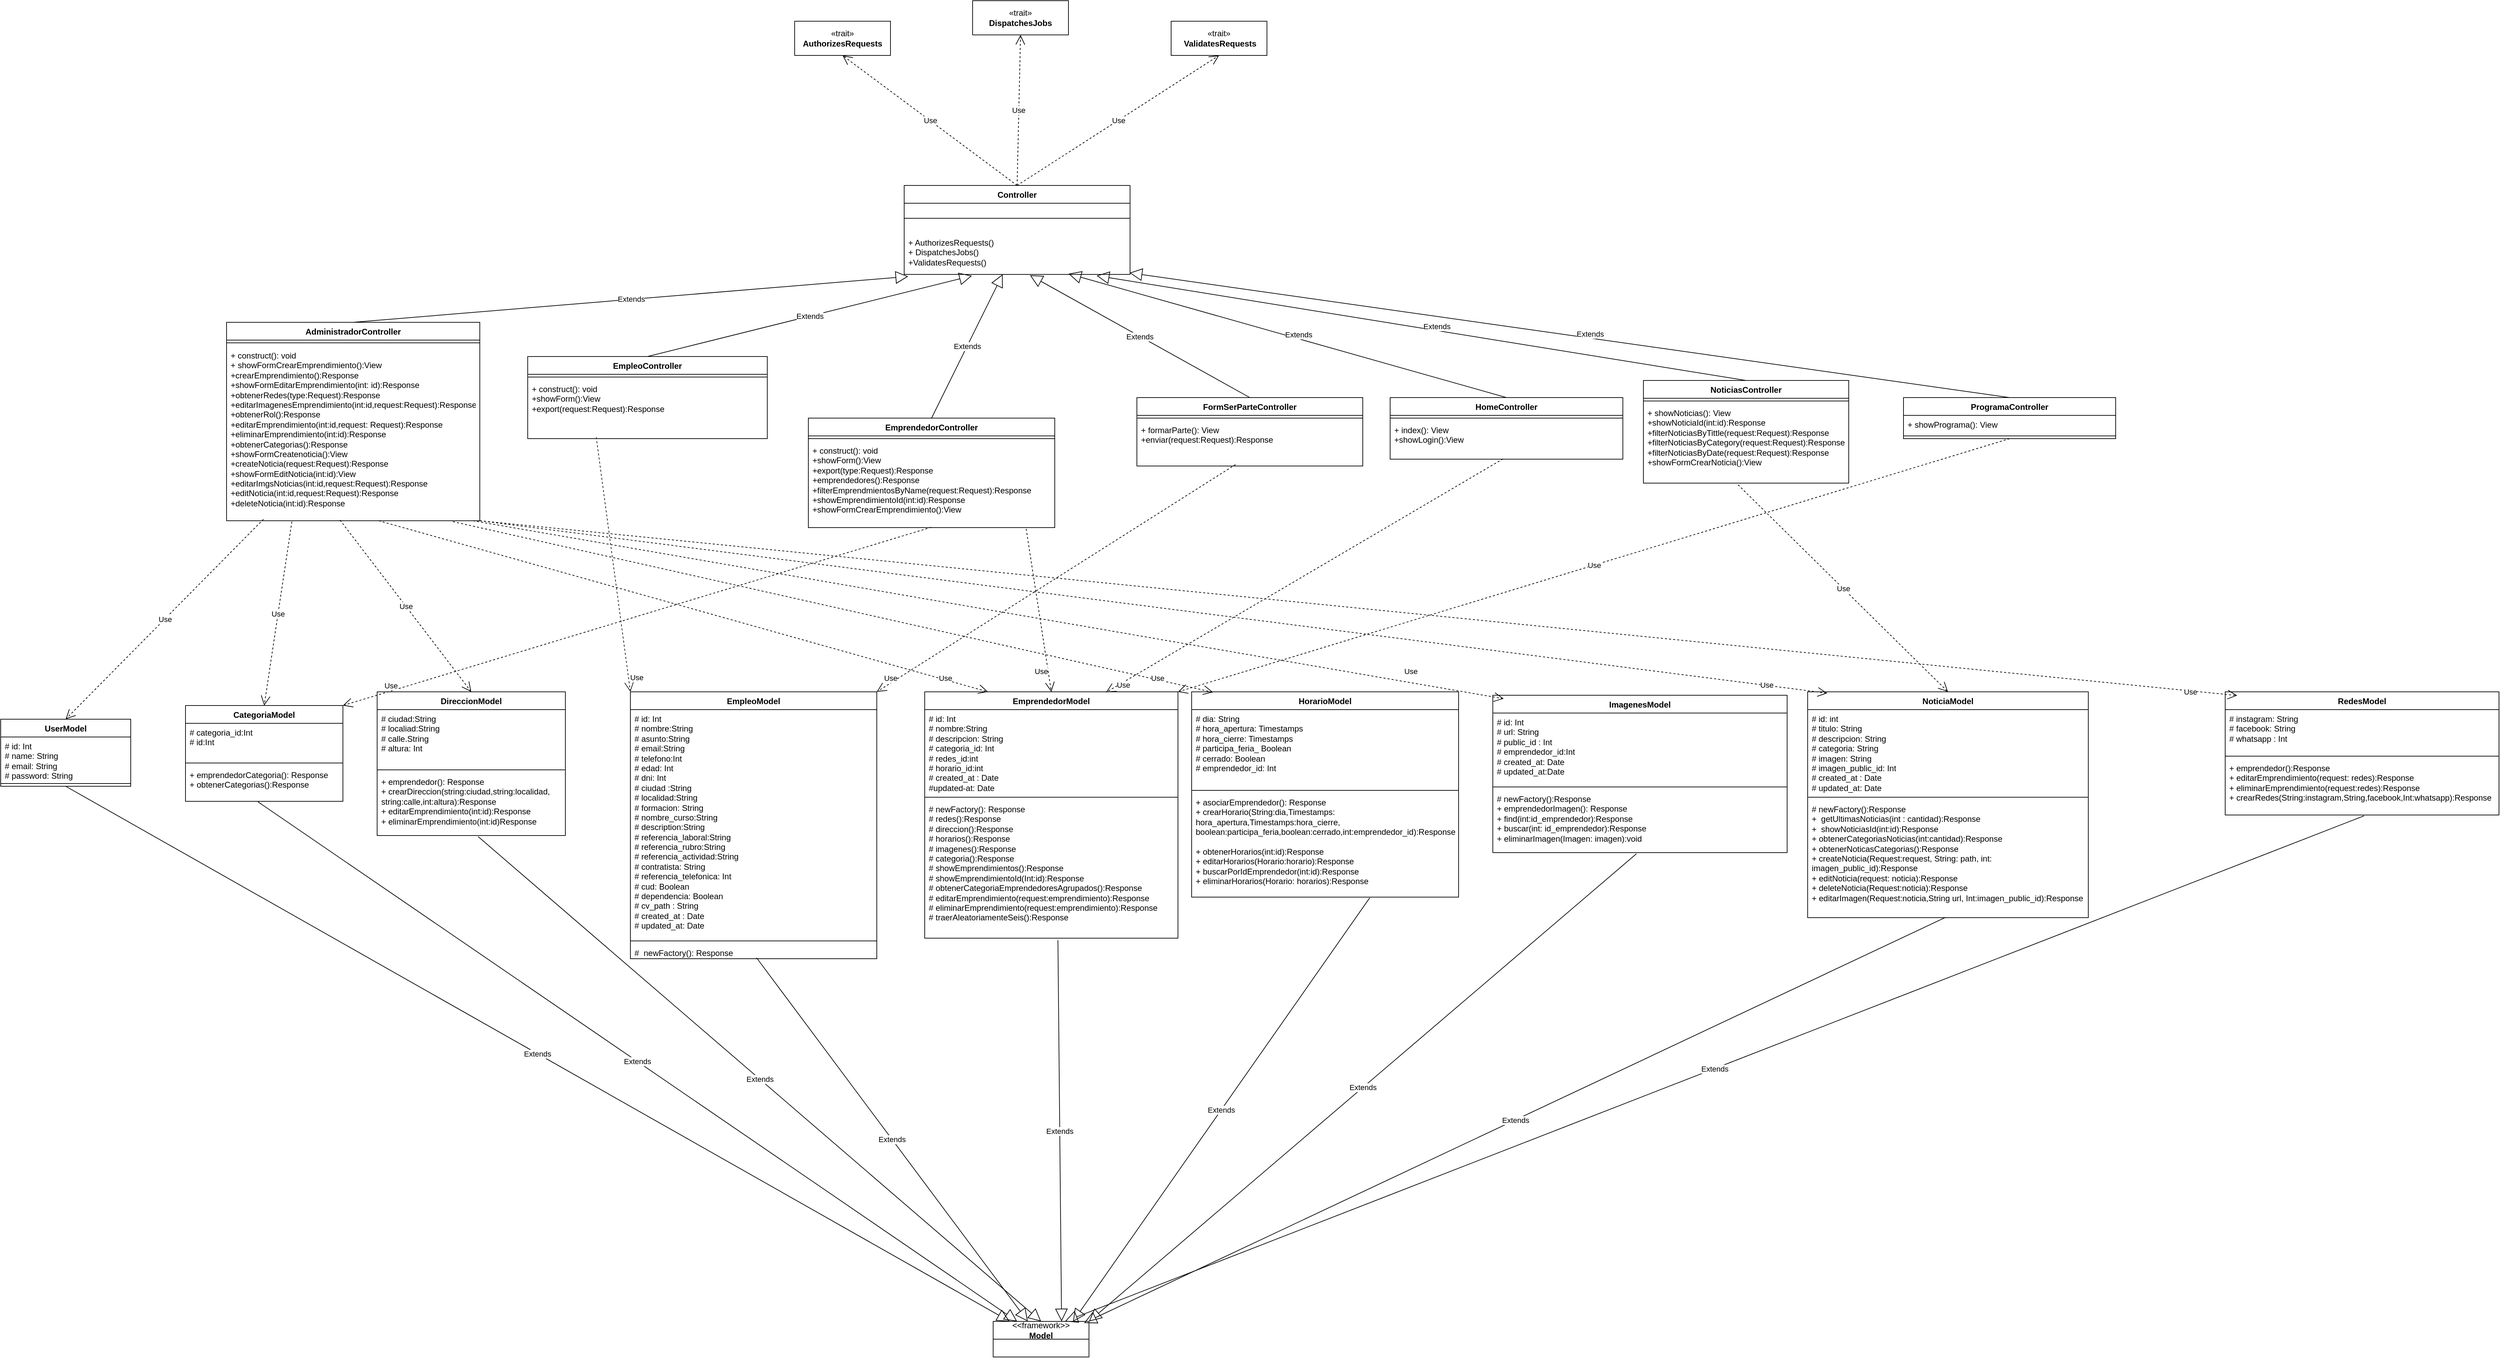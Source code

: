 <mxfile version="28.1.1">
  <diagram name="Página-1" id="qpf2kGCnWXWoLI4CXnXd">
    <mxGraphModel dx="3590" dy="3521" grid="1" gridSize="10" guides="1" tooltips="1" connect="1" arrows="1" fold="1" page="1" pageScale="1" pageWidth="827" pageHeight="1169" math="0" shadow="0">
      <root>
        <mxCell id="0" />
        <mxCell id="1" parent="0" />
        <mxCell id="6ORF71qCtNtpOB846X8h-1" value="Controller" style="swimlane;fontStyle=1;align=center;verticalAlign=top;childLayout=stackLayout;horizontal=1;startSize=26;horizontalStack=0;resizeParent=1;resizeParentMax=0;resizeLast=0;collapsible=1;marginBottom=0;whiteSpace=wrap;html=1;" vertex="1" parent="1">
          <mxGeometry x="650" y="-1110" width="330" height="130" as="geometry" />
        </mxCell>
        <mxCell id="6ORF71qCtNtpOB846X8h-3" value="" style="line;strokeWidth=1;fillColor=none;align=left;verticalAlign=middle;spacingTop=-1;spacingLeft=3;spacingRight=3;rotatable=0;labelPosition=right;points=[];portConstraint=eastwest;strokeColor=inherit;" vertex="1" parent="6ORF71qCtNtpOB846X8h-1">
          <mxGeometry y="26" width="330" height="44" as="geometry" />
        </mxCell>
        <mxCell id="6ORF71qCtNtpOB846X8h-4" value="+ AuthorizesRequests()&lt;div&gt;+ DispatchesJobs()&lt;/div&gt;&lt;div&gt;+ValidatesRequests()&lt;/div&gt;" style="text;strokeColor=none;fillColor=none;align=left;verticalAlign=top;spacingLeft=4;spacingRight=4;overflow=hidden;rotatable=0;points=[[0,0.5],[1,0.5]];portConstraint=eastwest;whiteSpace=wrap;html=1;" vertex="1" parent="6ORF71qCtNtpOB846X8h-1">
          <mxGeometry y="70" width="330" height="60" as="geometry" />
        </mxCell>
        <mxCell id="6ORF71qCtNtpOB846X8h-5" value="«trait»&lt;div&gt;&lt;b&gt;AuthorizesRequests&lt;/b&gt;&lt;/div&gt;" style="html=1;whiteSpace=wrap;" vertex="1" parent="1">
          <mxGeometry x="490" y="-1350" width="140" height="50" as="geometry" />
        </mxCell>
        <mxCell id="6ORF71qCtNtpOB846X8h-6" value="«trait»&lt;br&gt;&lt;b&gt;DispatchesJobs&lt;/b&gt;" style="html=1;whiteSpace=wrap;" vertex="1" parent="1">
          <mxGeometry x="750" y="-1380" width="140" height="50" as="geometry" />
        </mxCell>
        <mxCell id="6ORF71qCtNtpOB846X8h-7" value="«trait»&lt;br&gt;&lt;b&gt;&amp;nbsp;ValidatesRequests&lt;/b&gt;" style="html=1;whiteSpace=wrap;" vertex="1" parent="1">
          <mxGeometry x="1040" y="-1350" width="140" height="50" as="geometry" />
        </mxCell>
        <mxCell id="6ORF71qCtNtpOB846X8h-8" value="Use" style="endArrow=open;endSize=12;dashed=1;html=1;rounded=0;exitX=0.5;exitY=0;exitDx=0;exitDy=0;entryX=0.5;entryY=1;entryDx=0;entryDy=0;" edge="1" parent="1" source="6ORF71qCtNtpOB846X8h-1" target="6ORF71qCtNtpOB846X8h-5">
          <mxGeometry width="160" relative="1" as="geometry">
            <mxPoint x="270" y="-1210" as="sourcePoint" />
            <mxPoint x="430" y="-1210" as="targetPoint" />
          </mxGeometry>
        </mxCell>
        <mxCell id="6ORF71qCtNtpOB846X8h-9" value="Use" style="endArrow=open;endSize=12;dashed=1;html=1;rounded=0;exitX=0.5;exitY=0;exitDx=0;exitDy=0;entryX=0.5;entryY=1;entryDx=0;entryDy=0;" edge="1" parent="1" source="6ORF71qCtNtpOB846X8h-1" target="6ORF71qCtNtpOB846X8h-6">
          <mxGeometry width="160" relative="1" as="geometry">
            <mxPoint x="590" y="-1150" as="sourcePoint" />
            <mxPoint x="425" y="-1280" as="targetPoint" />
          </mxGeometry>
        </mxCell>
        <mxCell id="6ORF71qCtNtpOB846X8h-10" value="Use" style="endArrow=open;endSize=12;dashed=1;html=1;rounded=0;exitX=0.5;exitY=0;exitDx=0;exitDy=0;entryX=0.5;entryY=1;entryDx=0;entryDy=0;" edge="1" parent="1" source="6ORF71qCtNtpOB846X8h-1" target="6ORF71qCtNtpOB846X8h-7">
          <mxGeometry width="160" relative="1" as="geometry">
            <mxPoint x="775" y="-1090" as="sourcePoint" />
            <mxPoint x="610" y="-1220" as="targetPoint" />
          </mxGeometry>
        </mxCell>
        <mxCell id="6ORF71qCtNtpOB846X8h-11" value="AdministradorController" style="swimlane;fontStyle=1;align=center;verticalAlign=top;childLayout=stackLayout;horizontal=1;startSize=26;horizontalStack=0;resizeParent=1;resizeParentMax=0;resizeLast=0;collapsible=1;marginBottom=0;whiteSpace=wrap;html=1;" vertex="1" parent="1">
          <mxGeometry x="-340" y="-910" width="370" height="290" as="geometry" />
        </mxCell>
        <mxCell id="6ORF71qCtNtpOB846X8h-13" value="" style="line;strokeWidth=1;fillColor=none;align=left;verticalAlign=middle;spacingTop=-1;spacingLeft=3;spacingRight=3;rotatable=0;labelPosition=right;points=[];portConstraint=eastwest;strokeColor=inherit;" vertex="1" parent="6ORF71qCtNtpOB846X8h-11">
          <mxGeometry y="26" width="370" height="8" as="geometry" />
        </mxCell>
        <mxCell id="6ORF71qCtNtpOB846X8h-14" value="&lt;div style=&quot;text-align: justify;&quot;&gt;&lt;span style=&quot;background-color: transparent; color: light-dark(rgb(0, 0, 0), rgb(255, 255, 255));&quot;&gt;+ construct(): void&lt;/span&gt;&lt;/div&gt;&lt;div style=&quot;text-align: justify;&quot;&gt;+ showFormCrearEmprendimiento():View&lt;/div&gt;&lt;div style=&quot;text-align: justify;&quot;&gt;+crearEmprendimiento():Response&lt;/div&gt;&lt;div style=&quot;text-align: justify;&quot;&gt;+showFormEditarEmprendimiento(int: id):Response&lt;/div&gt;&lt;div style=&quot;text-align: justify;&quot;&gt;+obtenerRedes(type:Request):Response&lt;/div&gt;&lt;div style=&quot;text-align: justify;&quot;&gt;+editarImagenesEmprendimiento(int:id,request:Request):Response&lt;/div&gt;&lt;div style=&quot;text-align: justify;&quot;&gt;+obtenerRol():Response&lt;/div&gt;&lt;div style=&quot;text-align: justify;&quot;&gt;+editarEmprendimiento(int:id,request: Request):Response&lt;/div&gt;&lt;div style=&quot;text-align: justify;&quot;&gt;+eliminarEmprendimiento(int:id):Response&lt;/div&gt;&lt;div style=&quot;text-align: justify;&quot;&gt;+obtenerCategorias():Response&lt;/div&gt;&lt;div style=&quot;text-align: justify;&quot;&gt;+showFormCreatenoticia():View&lt;/div&gt;&lt;div style=&quot;text-align: justify;&quot;&gt;+createNoticia(request:Request):Response&lt;/div&gt;&lt;div style=&quot;text-align: justify;&quot;&gt;+showFormEditNoticia(int:id):View&lt;/div&gt;&lt;div style=&quot;text-align: justify;&quot;&gt;+editarImgsNoticias(int:id,request:Request):Response&lt;/div&gt;&lt;div style=&quot;text-align: justify;&quot;&gt;+editNoticia(int:id,request:Request):Response&lt;/div&gt;&lt;div style=&quot;text-align: justify;&quot;&gt;+deleteNoticia(int:id):Response&lt;/div&gt;&lt;div style=&quot;text-align: justify;&quot;&gt;&lt;br&gt;&lt;/div&gt;&lt;div style=&quot;text-align: justify;&quot;&gt;&lt;br&gt;&lt;/div&gt;" style="text;strokeColor=none;fillColor=none;align=center;verticalAlign=top;spacingLeft=4;spacingRight=4;overflow=hidden;rotatable=0;points=[[0,0.5],[1,0.5]];portConstraint=eastwest;whiteSpace=wrap;html=1;spacing=3;" vertex="1" parent="6ORF71qCtNtpOB846X8h-11">
          <mxGeometry y="34" width="370" height="256" as="geometry" />
        </mxCell>
        <mxCell id="6ORF71qCtNtpOB846X8h-15" value="EmpleoController" style="swimlane;fontStyle=1;align=center;verticalAlign=top;childLayout=stackLayout;horizontal=1;startSize=26;horizontalStack=0;resizeParent=1;resizeParentMax=0;resizeLast=0;collapsible=1;marginBottom=0;whiteSpace=wrap;html=1;" vertex="1" parent="1">
          <mxGeometry x="100" y="-860" width="350" height="120" as="geometry" />
        </mxCell>
        <mxCell id="6ORF71qCtNtpOB846X8h-17" value="" style="line;strokeWidth=1;fillColor=none;align=left;verticalAlign=middle;spacingTop=-1;spacingLeft=3;spacingRight=3;rotatable=0;labelPosition=right;points=[];portConstraint=eastwest;strokeColor=inherit;" vertex="1" parent="6ORF71qCtNtpOB846X8h-15">
          <mxGeometry y="26" width="350" height="8" as="geometry" />
        </mxCell>
        <mxCell id="6ORF71qCtNtpOB846X8h-18" value="+ construct(): void&lt;div&gt;+showForm():View&lt;/div&gt;&lt;div&gt;+export(request:Request):Response&lt;/div&gt;&lt;div&gt;&lt;br&gt;&lt;/div&gt;" style="text;strokeColor=none;fillColor=none;align=left;verticalAlign=top;spacingLeft=4;spacingRight=4;overflow=hidden;rotatable=0;points=[[0,0.5],[1,0.5]];portConstraint=eastwest;whiteSpace=wrap;html=1;" vertex="1" parent="6ORF71qCtNtpOB846X8h-15">
          <mxGeometry y="34" width="350" height="86" as="geometry" />
        </mxCell>
        <mxCell id="6ORF71qCtNtpOB846X8h-19" value="EmprendedorController" style="swimlane;fontStyle=1;align=center;verticalAlign=top;childLayout=stackLayout;horizontal=1;startSize=26;horizontalStack=0;resizeParent=1;resizeParentMax=0;resizeLast=0;collapsible=1;marginBottom=0;whiteSpace=wrap;html=1;" vertex="1" parent="1">
          <mxGeometry x="510" y="-770" width="360" height="160" as="geometry" />
        </mxCell>
        <mxCell id="6ORF71qCtNtpOB846X8h-21" value="" style="line;strokeWidth=1;fillColor=none;align=left;verticalAlign=middle;spacingTop=-1;spacingLeft=3;spacingRight=3;rotatable=0;labelPosition=right;points=[];portConstraint=eastwest;strokeColor=inherit;" vertex="1" parent="6ORF71qCtNtpOB846X8h-19">
          <mxGeometry y="26" width="360" height="8" as="geometry" />
        </mxCell>
        <mxCell id="6ORF71qCtNtpOB846X8h-22" value="+ construct(): void&lt;div&gt;+showForm():View&lt;/div&gt;&lt;div&gt;+export(type:Request):Response&lt;/div&gt;&lt;div&gt;+emprendedores():Response&lt;/div&gt;&lt;div&gt;+filterEmprendmientosByName(request:Request):Response&lt;/div&gt;&lt;div&gt;+showEmprendimientoId(int:id):Response&lt;/div&gt;&lt;div&gt;+showFormCrearEmprendimiento():View&lt;/div&gt;&lt;div&gt;&lt;br&gt;&lt;/div&gt;" style="text;strokeColor=none;fillColor=none;align=left;verticalAlign=top;spacingLeft=4;spacingRight=4;overflow=hidden;rotatable=0;points=[[0,0.5],[1,0.5]];portConstraint=eastwest;whiteSpace=wrap;html=1;" vertex="1" parent="6ORF71qCtNtpOB846X8h-19">
          <mxGeometry y="34" width="360" height="126" as="geometry" />
        </mxCell>
        <mxCell id="6ORF71qCtNtpOB846X8h-23" value="FormSerParteController" style="swimlane;fontStyle=1;align=center;verticalAlign=top;childLayout=stackLayout;horizontal=1;startSize=26;horizontalStack=0;resizeParent=1;resizeParentMax=0;resizeLast=0;collapsible=1;marginBottom=0;whiteSpace=wrap;html=1;" vertex="1" parent="1">
          <mxGeometry x="990" y="-800" width="330" height="100" as="geometry" />
        </mxCell>
        <mxCell id="6ORF71qCtNtpOB846X8h-25" value="" style="line;strokeWidth=1;fillColor=none;align=left;verticalAlign=middle;spacingTop=-1;spacingLeft=3;spacingRight=3;rotatable=0;labelPosition=right;points=[];portConstraint=eastwest;strokeColor=inherit;" vertex="1" parent="6ORF71qCtNtpOB846X8h-23">
          <mxGeometry y="26" width="330" height="8" as="geometry" />
        </mxCell>
        <mxCell id="6ORF71qCtNtpOB846X8h-26" value="+ formarParte(): View&lt;div&gt;+enviar(request:Request):Response&lt;/div&gt;&lt;div&gt;&lt;br&gt;&lt;/div&gt;" style="text;strokeColor=none;fillColor=none;align=left;verticalAlign=top;spacingLeft=4;spacingRight=4;overflow=hidden;rotatable=0;points=[[0,0.5],[1,0.5]];portConstraint=eastwest;whiteSpace=wrap;html=1;" vertex="1" parent="6ORF71qCtNtpOB846X8h-23">
          <mxGeometry y="34" width="330" height="66" as="geometry" />
        </mxCell>
        <mxCell id="6ORF71qCtNtpOB846X8h-27" value="HomeController" style="swimlane;fontStyle=1;align=center;verticalAlign=top;childLayout=stackLayout;horizontal=1;startSize=26;horizontalStack=0;resizeParent=1;resizeParentMax=0;resizeLast=0;collapsible=1;marginBottom=0;whiteSpace=wrap;html=1;" vertex="1" parent="1">
          <mxGeometry x="1360" y="-800" width="340" height="90" as="geometry" />
        </mxCell>
        <mxCell id="6ORF71qCtNtpOB846X8h-29" value="" style="line;strokeWidth=1;fillColor=none;align=left;verticalAlign=middle;spacingTop=-1;spacingLeft=3;spacingRight=3;rotatable=0;labelPosition=right;points=[];portConstraint=eastwest;strokeColor=inherit;" vertex="1" parent="6ORF71qCtNtpOB846X8h-27">
          <mxGeometry y="26" width="340" height="8" as="geometry" />
        </mxCell>
        <mxCell id="6ORF71qCtNtpOB846X8h-30" value="+ index(): View&lt;div&gt;+showLogin():View&lt;/div&gt;" style="text;strokeColor=none;fillColor=none;align=left;verticalAlign=top;spacingLeft=4;spacingRight=4;overflow=hidden;rotatable=0;points=[[0,0.5],[1,0.5]];portConstraint=eastwest;whiteSpace=wrap;html=1;" vertex="1" parent="6ORF71qCtNtpOB846X8h-27">
          <mxGeometry y="34" width="340" height="56" as="geometry" />
        </mxCell>
        <mxCell id="6ORF71qCtNtpOB846X8h-31" value="NoticiasController" style="swimlane;fontStyle=1;align=center;verticalAlign=top;childLayout=stackLayout;horizontal=1;startSize=26;horizontalStack=0;resizeParent=1;resizeParentMax=0;resizeLast=0;collapsible=1;marginBottom=0;whiteSpace=wrap;html=1;" vertex="1" parent="1">
          <mxGeometry x="1730" y="-825" width="300" height="150" as="geometry" />
        </mxCell>
        <mxCell id="6ORF71qCtNtpOB846X8h-33" value="" style="line;strokeWidth=1;fillColor=none;align=left;verticalAlign=middle;spacingTop=-1;spacingLeft=3;spacingRight=3;rotatable=0;labelPosition=right;points=[];portConstraint=eastwest;strokeColor=inherit;" vertex="1" parent="6ORF71qCtNtpOB846X8h-31">
          <mxGeometry y="26" width="300" height="8" as="geometry" />
        </mxCell>
        <mxCell id="6ORF71qCtNtpOB846X8h-34" value="+ showNoticias(): View&lt;div&gt;+showNoticiaId(int:id):Response&lt;/div&gt;&lt;div&gt;+filterNoticiasByTittle(request:Request):Response&lt;/div&gt;&lt;div&gt;+filterNoticiasByCategory(request:Request):Response&lt;/div&gt;&lt;div&gt;+filterNoticiasByDate(request:Request):Response&lt;/div&gt;&lt;div&gt;+showFormCrearNoticia():View&lt;br&gt;&lt;div&gt;&lt;br&gt;&lt;/div&gt;&lt;/div&gt;" style="text;strokeColor=none;fillColor=none;align=left;verticalAlign=top;spacingLeft=4;spacingRight=4;overflow=hidden;rotatable=0;points=[[0,0.5],[1,0.5]];portConstraint=eastwest;whiteSpace=wrap;html=1;" vertex="1" parent="6ORF71qCtNtpOB846X8h-31">
          <mxGeometry y="34" width="300" height="116" as="geometry" />
        </mxCell>
        <mxCell id="6ORF71qCtNtpOB846X8h-35" value="ProgramaController" style="swimlane;fontStyle=1;align=center;verticalAlign=top;childLayout=stackLayout;horizontal=1;startSize=26;horizontalStack=0;resizeParent=1;resizeParentMax=0;resizeLast=0;collapsible=1;marginBottom=0;whiteSpace=wrap;html=1;" vertex="1" parent="1">
          <mxGeometry x="2110" y="-800" width="310" height="60" as="geometry" />
        </mxCell>
        <mxCell id="6ORF71qCtNtpOB846X8h-38" value="+ showPrograma(): View" style="text;strokeColor=none;fillColor=none;align=left;verticalAlign=top;spacingLeft=4;spacingRight=4;overflow=hidden;rotatable=0;points=[[0,0.5],[1,0.5]];portConstraint=eastwest;whiteSpace=wrap;html=1;" vertex="1" parent="6ORF71qCtNtpOB846X8h-35">
          <mxGeometry y="26" width="310" height="26" as="geometry" />
        </mxCell>
        <mxCell id="6ORF71qCtNtpOB846X8h-37" value="" style="line;strokeWidth=1;fillColor=none;align=left;verticalAlign=middle;spacingTop=-1;spacingLeft=3;spacingRight=3;rotatable=0;labelPosition=right;points=[];portConstraint=eastwest;strokeColor=inherit;" vertex="1" parent="6ORF71qCtNtpOB846X8h-35">
          <mxGeometry y="52" width="310" height="8" as="geometry" />
        </mxCell>
        <mxCell id="6ORF71qCtNtpOB846X8h-39" value="Extends" style="endArrow=block;endSize=16;endFill=0;html=1;rounded=0;exitX=0.5;exitY=0;exitDx=0;exitDy=0;entryX=0.018;entryY=1.05;entryDx=0;entryDy=0;entryPerimeter=0;" edge="1" parent="1" source="6ORF71qCtNtpOB846X8h-11" target="6ORF71qCtNtpOB846X8h-4">
          <mxGeometry width="160" relative="1" as="geometry">
            <mxPoint x="210" y="-1030" as="sourcePoint" />
            <mxPoint x="370" y="-1030" as="targetPoint" />
          </mxGeometry>
        </mxCell>
        <mxCell id="6ORF71qCtNtpOB846X8h-41" value="Extends" style="endArrow=block;endSize=16;endFill=0;html=1;rounded=0;exitX=0.5;exitY=0;exitDx=0;exitDy=0;entryX=0.3;entryY=1.033;entryDx=0;entryDy=0;entryPerimeter=0;" edge="1" parent="1" source="6ORF71qCtNtpOB846X8h-15" target="6ORF71qCtNtpOB846X8h-4">
          <mxGeometry width="160" relative="1" as="geometry">
            <mxPoint x="80" y="-843" as="sourcePoint" />
            <mxPoint x="711" y="-1040" as="targetPoint" />
          </mxGeometry>
        </mxCell>
        <mxCell id="6ORF71qCtNtpOB846X8h-42" value="Extends" style="endArrow=block;endSize=16;endFill=0;html=1;rounded=0;exitX=0.5;exitY=0;exitDx=0;exitDy=0;entryX=0.436;entryY=0.997;entryDx=0;entryDy=0;entryPerimeter=0;" edge="1" parent="1" source="6ORF71qCtNtpOB846X8h-19" target="6ORF71qCtNtpOB846X8h-4">
          <mxGeometry width="160" relative="1" as="geometry">
            <mxPoint x="490" y="-852" as="sourcePoint" />
            <mxPoint x="814" y="-1050" as="targetPoint" />
          </mxGeometry>
        </mxCell>
        <mxCell id="6ORF71qCtNtpOB846X8h-43" value="Extends" style="endArrow=block;endSize=16;endFill=0;html=1;rounded=0;exitX=0.5;exitY=0;exitDx=0;exitDy=0;entryX=0.557;entryY=1.02;entryDx=0;entryDy=0;entryPerimeter=0;" edge="1" parent="1" source="6ORF71qCtNtpOB846X8h-23" target="6ORF71qCtNtpOB846X8h-4">
          <mxGeometry width="160" relative="1" as="geometry">
            <mxPoint x="746" y="-840" as="sourcePoint" />
            <mxPoint x="740" y="-1040" as="targetPoint" />
            <Array as="points" />
          </mxGeometry>
        </mxCell>
        <mxCell id="6ORF71qCtNtpOB846X8h-44" value="Extends" style="endArrow=block;endSize=16;endFill=0;html=1;rounded=0;exitX=0.5;exitY=0;exitDx=0;exitDy=0;entryX=0.728;entryY=0.985;entryDx=0;entryDy=0;entryPerimeter=0;" edge="1" parent="1" source="6ORF71qCtNtpOB846X8h-27" target="6ORF71qCtNtpOB846X8h-4">
          <mxGeometry x="-0.045" y="-6" width="160" relative="1" as="geometry">
            <mxPoint x="1071" y="-831" as="sourcePoint" />
            <mxPoint x="740" y="-1030" as="targetPoint" />
            <mxPoint as="offset" />
          </mxGeometry>
        </mxCell>
        <mxCell id="6ORF71qCtNtpOB846X8h-45" value="Extends" style="endArrow=block;endSize=16;endFill=0;html=1;rounded=0;exitX=0.5;exitY=0;exitDx=0;exitDy=0;entryX=0.852;entryY=1.031;entryDx=0;entryDy=0;entryPerimeter=0;" edge="1" parent="1" source="6ORF71qCtNtpOB846X8h-31" target="6ORF71qCtNtpOB846X8h-4">
          <mxGeometry x="-0.045" y="-6" width="160" relative="1" as="geometry">
            <mxPoint x="1380" y="-819" as="sourcePoint" />
            <mxPoint x="610" y="-1010" as="targetPoint" />
            <mxPoint as="offset" />
          </mxGeometry>
        </mxCell>
        <mxCell id="6ORF71qCtNtpOB846X8h-46" value="Extends" style="endArrow=block;endSize=16;endFill=0;html=1;rounded=0;entryX=0.998;entryY=0.962;entryDx=0;entryDy=0;entryPerimeter=0;exitX=0.5;exitY=0;exitDx=0;exitDy=0;" edge="1" parent="1" source="6ORF71qCtNtpOB846X8h-35" target="6ORF71qCtNtpOB846X8h-4">
          <mxGeometry x="-0.045" y="-6" width="160" relative="1" as="geometry">
            <mxPoint x="1753.793" y="-860" as="sourcePoint" />
            <mxPoint x="622" y="-1000" as="targetPoint" />
            <mxPoint as="offset" />
          </mxGeometry>
        </mxCell>
        <mxCell id="6ORF71qCtNtpOB846X8h-84" value="&lt;div&gt;&amp;lt;&amp;lt;framework&amp;gt;&amp;gt;&lt;/div&gt;&lt;b&gt;Model&lt;/b&gt;" style="swimlane;fontStyle=0;childLayout=stackLayout;horizontal=1;startSize=26;fillColor=none;horizontalStack=0;resizeParent=1;resizeParentMax=0;resizeLast=0;collapsible=1;marginBottom=0;whiteSpace=wrap;html=1;" vertex="1" parent="1">
          <mxGeometry x="780" y="550" width="140" height="52" as="geometry" />
        </mxCell>
        <mxCell id="6ORF71qCtNtpOB846X8h-88" value="Extends" style="endArrow=block;endSize=16;endFill=0;html=1;rounded=0;entryX=0.25;entryY=0;entryDx=0;entryDy=0;exitX=0.46;exitY=1.013;exitDx=0;exitDy=0;exitPerimeter=0;" edge="1" parent="1" source="6ORF71qCtNtpOB846X8h-92" target="6ORF71qCtNtpOB846X8h-84">
          <mxGeometry width="160" relative="1" as="geometry">
            <mxPoint x="-172.1" y="-274.492" as="sourcePoint" />
            <mxPoint x="-40" y="-180" as="targetPoint" />
          </mxGeometry>
        </mxCell>
        <mxCell id="6ORF71qCtNtpOB846X8h-89" value="CategoriaModel" style="swimlane;fontStyle=1;align=center;verticalAlign=top;childLayout=stackLayout;horizontal=1;startSize=26;horizontalStack=0;resizeParent=1;resizeParentMax=0;resizeLast=0;collapsible=1;marginBottom=0;whiteSpace=wrap;html=1;" vertex="1" parent="1">
          <mxGeometry x="-400" y="-350" width="230" height="140" as="geometry" />
        </mxCell>
        <mxCell id="6ORF71qCtNtpOB846X8h-90" value="&lt;div&gt;# categoria_id:Int&lt;/div&gt;&lt;div&gt;&lt;span style=&quot;background-color: transparent; color: light-dark(rgb(0, 0, 0), rgb(255, 255, 255));&quot;&gt;# id:Int&lt;/span&gt;&lt;/div&gt;" style="text;strokeColor=none;fillColor=none;align=left;verticalAlign=top;spacingLeft=4;spacingRight=4;overflow=hidden;rotatable=0;points=[[0,0.5],[1,0.5]];portConstraint=eastwest;whiteSpace=wrap;html=1;" vertex="1" parent="6ORF71qCtNtpOB846X8h-89">
          <mxGeometry y="26" width="230" height="54" as="geometry" />
        </mxCell>
        <mxCell id="6ORF71qCtNtpOB846X8h-91" value="" style="line;strokeWidth=1;fillColor=none;align=left;verticalAlign=middle;spacingTop=-1;spacingLeft=3;spacingRight=3;rotatable=0;labelPosition=right;points=[];portConstraint=eastwest;strokeColor=inherit;" vertex="1" parent="6ORF71qCtNtpOB846X8h-89">
          <mxGeometry y="80" width="230" height="8" as="geometry" />
        </mxCell>
        <mxCell id="6ORF71qCtNtpOB846X8h-92" value="+ emprendedorCategoria(): Response&lt;div&gt;+ obtenerCategorias():Response&lt;/div&gt;" style="text;strokeColor=none;fillColor=none;align=left;verticalAlign=top;spacingLeft=4;spacingRight=4;overflow=hidden;rotatable=0;points=[[0,0.5],[1,0.5]];portConstraint=eastwest;whiteSpace=wrap;html=1;" vertex="1" parent="6ORF71qCtNtpOB846X8h-89">
          <mxGeometry y="88" width="230" height="52" as="geometry" />
        </mxCell>
        <mxCell id="6ORF71qCtNtpOB846X8h-93" value="DireccionModel" style="swimlane;fontStyle=1;align=center;verticalAlign=top;childLayout=stackLayout;horizontal=1;startSize=26;horizontalStack=0;resizeParent=1;resizeParentMax=0;resizeLast=0;collapsible=1;marginBottom=0;whiteSpace=wrap;html=1;" vertex="1" parent="1">
          <mxGeometry x="-120" y="-370" width="275" height="210" as="geometry" />
        </mxCell>
        <mxCell id="6ORF71qCtNtpOB846X8h-94" value="&lt;div&gt;# ciudad:String&lt;/div&gt;&lt;div&gt;# localiad:String&lt;/div&gt;&lt;div&gt;# calle.String&lt;/div&gt;&lt;div&gt;# altura: Int&lt;/div&gt;" style="text;strokeColor=none;fillColor=none;align=left;verticalAlign=top;spacingLeft=4;spacingRight=4;overflow=hidden;rotatable=0;points=[[0,0.5],[1,0.5]];portConstraint=eastwest;whiteSpace=wrap;html=1;" vertex="1" parent="6ORF71qCtNtpOB846X8h-93">
          <mxGeometry y="26" width="275" height="84" as="geometry" />
        </mxCell>
        <mxCell id="6ORF71qCtNtpOB846X8h-95" value="" style="line;strokeWidth=1;fillColor=none;align=left;verticalAlign=middle;spacingTop=-1;spacingLeft=3;spacingRight=3;rotatable=0;labelPosition=right;points=[];portConstraint=eastwest;strokeColor=inherit;" vertex="1" parent="6ORF71qCtNtpOB846X8h-93">
          <mxGeometry y="110" width="275" height="8" as="geometry" />
        </mxCell>
        <mxCell id="6ORF71qCtNtpOB846X8h-96" value="+ emprendedor(): Response&lt;div&gt;+ crearDireccion(string:ciudad,string:localidad,&lt;/div&gt;&lt;div&gt;string:calle,int:altura):Response&lt;/div&gt;&lt;div&gt;+ editarEmprendimiento(int:id):Response&lt;/div&gt;&lt;div&gt;+ eliminarEmprendimiento(int:id)Response&lt;/div&gt;" style="text;strokeColor=none;fillColor=none;align=left;verticalAlign=top;spacingLeft=4;spacingRight=4;overflow=hidden;rotatable=0;points=[[0,0.5],[1,0.5]];portConstraint=eastwest;whiteSpace=wrap;html=1;" vertex="1" parent="6ORF71qCtNtpOB846X8h-93">
          <mxGeometry y="118" width="275" height="92" as="geometry" />
        </mxCell>
        <mxCell id="6ORF71qCtNtpOB846X8h-97" value="Extends" style="endArrow=block;endSize=16;endFill=0;html=1;rounded=0;entryX=0.5;entryY=0;entryDx=0;entryDy=0;exitX=0.537;exitY=1.018;exitDx=0;exitDy=0;exitPerimeter=0;" edge="1" parent="1" source="6ORF71qCtNtpOB846X8h-96" target="6ORF71qCtNtpOB846X8h-84">
          <mxGeometry width="160" relative="1" as="geometry">
            <mxPoint x="-150" y="-100" as="sourcePoint" />
            <mxPoint x="10" y="-100" as="targetPoint" />
          </mxGeometry>
        </mxCell>
        <mxCell id="6ORF71qCtNtpOB846X8h-98" value="EmpleoModel" style="swimlane;fontStyle=1;align=center;verticalAlign=top;childLayout=stackLayout;horizontal=1;startSize=26;horizontalStack=0;resizeParent=1;resizeParentMax=0;resizeLast=0;collapsible=1;marginBottom=0;whiteSpace=wrap;html=1;" vertex="1" parent="1">
          <mxGeometry x="250" y="-370" width="360" height="390" as="geometry" />
        </mxCell>
        <mxCell id="6ORF71qCtNtpOB846X8h-99" value="# id: Int&lt;div&gt;# nombre:String&lt;/div&gt;&lt;div&gt;# asunto:String&lt;/div&gt;&lt;div&gt;# email:String&lt;/div&gt;&lt;div&gt;# telefono:Int&lt;/div&gt;&lt;div&gt;# edad: Int&lt;/div&gt;&lt;div&gt;# dni: Int&lt;/div&gt;&lt;div&gt;# ciudad :String&lt;/div&gt;&lt;div&gt;# localidad:String&lt;/div&gt;&lt;div&gt;# formacion: String&lt;/div&gt;&lt;div&gt;# nombre_curso:String&lt;/div&gt;&lt;div&gt;# description:String&lt;/div&gt;&lt;div&gt;# referencia_laboral:String&lt;/div&gt;&lt;div&gt;# referencia_rubro:String&lt;/div&gt;&lt;div&gt;# referencia_actividad:String&lt;/div&gt;&lt;div&gt;# contratista: String&lt;/div&gt;&lt;div&gt;# referencia_telefonica: Int&lt;/div&gt;&lt;div&gt;# cud: Boolean&lt;/div&gt;&lt;div&gt;# dependencia: Boolean&lt;/div&gt;&lt;div&gt;# cv_path : String&lt;/div&gt;&lt;div&gt;# created_at : Date&lt;/div&gt;&lt;div&gt;# updated_at: Date&lt;/div&gt;&lt;div&gt;&lt;br&gt;&lt;/div&gt;&lt;div&gt;&lt;br&gt;&lt;/div&gt;&lt;div&gt;&amp;nbsp;&lt;/div&gt;" style="text;strokeColor=none;fillColor=none;align=left;verticalAlign=top;spacingLeft=4;spacingRight=4;overflow=hidden;rotatable=0;points=[[0,0.5],[1,0.5]];portConstraint=eastwest;whiteSpace=wrap;html=1;" vertex="1" parent="6ORF71qCtNtpOB846X8h-98">
          <mxGeometry y="26" width="360" height="334" as="geometry" />
        </mxCell>
        <mxCell id="6ORF71qCtNtpOB846X8h-100" value="" style="line;strokeWidth=1;fillColor=none;align=left;verticalAlign=middle;spacingTop=-1;spacingLeft=3;spacingRight=3;rotatable=0;labelPosition=right;points=[];portConstraint=eastwest;strokeColor=inherit;" vertex="1" parent="6ORF71qCtNtpOB846X8h-98">
          <mxGeometry y="360" width="360" height="8" as="geometry" />
        </mxCell>
        <mxCell id="6ORF71qCtNtpOB846X8h-101" value="#&amp;nbsp; newFactory(): Response" style="text;strokeColor=none;fillColor=none;align=left;verticalAlign=top;spacingLeft=4;spacingRight=4;overflow=hidden;rotatable=0;points=[[0,0.5],[1,0.5]];portConstraint=eastwest;whiteSpace=wrap;html=1;" vertex="1" parent="6ORF71qCtNtpOB846X8h-98">
          <mxGeometry y="368" width="360" height="22" as="geometry" />
        </mxCell>
        <mxCell id="6ORF71qCtNtpOB846X8h-102" value="Extends" style="endArrow=block;endSize=16;endFill=0;html=1;rounded=0;exitX=0.512;exitY=0.937;exitDx=0;exitDy=0;exitPerimeter=0;" edge="1" parent="1" source="6ORF71qCtNtpOB846X8h-101" target="6ORF71qCtNtpOB846X8h-84">
          <mxGeometry width="160" relative="1" as="geometry">
            <mxPoint x="435.4" y="40.294" as="sourcePoint" />
            <mxPoint x="340" y="430" as="targetPoint" />
          </mxGeometry>
        </mxCell>
        <mxCell id="6ORF71qCtNtpOB846X8h-103" value="EmprendedorModel" style="swimlane;fontStyle=1;align=center;verticalAlign=top;childLayout=stackLayout;horizontal=1;startSize=26;horizontalStack=0;resizeParent=1;resizeParentMax=0;resizeLast=0;collapsible=1;marginBottom=0;whiteSpace=wrap;html=1;" vertex="1" parent="1">
          <mxGeometry x="680" y="-370" width="370" height="360" as="geometry" />
        </mxCell>
        <mxCell id="6ORF71qCtNtpOB846X8h-104" value="# id: Int&lt;div&gt;# nombre:String&lt;/div&gt;&lt;div&gt;# descripcion: String&lt;/div&gt;&lt;div&gt;# categoria_id: Int&lt;/div&gt;&lt;div&gt;# redes_id:int&lt;/div&gt;&lt;div&gt;# horario_id:int&lt;/div&gt;&lt;div&gt;# created_at : Date&lt;/div&gt;&lt;div&gt;#updated-at: Date&lt;/div&gt;" style="text;strokeColor=none;fillColor=none;align=left;verticalAlign=top;spacingLeft=4;spacingRight=4;overflow=hidden;rotatable=0;points=[[0,0.5],[1,0.5]];portConstraint=eastwest;whiteSpace=wrap;html=1;" vertex="1" parent="6ORF71qCtNtpOB846X8h-103">
          <mxGeometry y="26" width="370" height="124" as="geometry" />
        </mxCell>
        <mxCell id="6ORF71qCtNtpOB846X8h-105" value="" style="line;strokeWidth=1;fillColor=none;align=left;verticalAlign=middle;spacingTop=-1;spacingLeft=3;spacingRight=3;rotatable=0;labelPosition=right;points=[];portConstraint=eastwest;strokeColor=inherit;" vertex="1" parent="6ORF71qCtNtpOB846X8h-103">
          <mxGeometry y="150" width="370" height="8" as="geometry" />
        </mxCell>
        <mxCell id="6ORF71qCtNtpOB846X8h-106" value="# newFactory(): Response&lt;div&gt;# redes():Response&lt;/div&gt;&lt;div&gt;# direccion():Response&lt;/div&gt;&lt;div&gt;# horarios():Response&lt;/div&gt;&lt;div&gt;# imagenes():Response&lt;/div&gt;&lt;div&gt;# categoria():Response&lt;/div&gt;&lt;div&gt;# showEmprendimientos():Response&lt;/div&gt;&lt;div&gt;# showEmprendimientoId(Int:id):Response&lt;/div&gt;&lt;div&gt;# obtenerCategoriaEmprendedoresAgrupados():Response&lt;/div&gt;&lt;div&gt;# editarEmprendimiento(request:emprendimiento):Response&lt;/div&gt;&lt;div&gt;# eliminarEmprendimiento(request:emprendimiento):Response&lt;/div&gt;&lt;div&gt;# traerAleatoriamenteSeis():Response&lt;/div&gt;" style="text;strokeColor=none;fillColor=none;align=left;verticalAlign=top;spacingLeft=4;spacingRight=4;overflow=hidden;rotatable=0;points=[[0,0.5],[1,0.5]];portConstraint=eastwest;whiteSpace=wrap;html=1;" vertex="1" parent="6ORF71qCtNtpOB846X8h-103">
          <mxGeometry y="158" width="370" height="202" as="geometry" />
        </mxCell>
        <mxCell id="6ORF71qCtNtpOB846X8h-107" value="Extends" style="endArrow=block;endSize=16;endFill=0;html=1;rounded=0;entryX=0.714;entryY=0;entryDx=0;entryDy=0;exitX=0.526;exitY=1.015;exitDx=0;exitDy=0;exitPerimeter=0;entryPerimeter=0;" edge="1" parent="1" source="6ORF71qCtNtpOB846X8h-106" target="6ORF71qCtNtpOB846X8h-84">
          <mxGeometry width="160" relative="1" as="geometry">
            <mxPoint x="640.0" y="92.294" as="sourcePoint" />
            <mxPoint x="544.6" y="482" as="targetPoint" />
          </mxGeometry>
        </mxCell>
        <mxCell id="6ORF71qCtNtpOB846X8h-108" value="HorarioModel" style="swimlane;fontStyle=1;align=center;verticalAlign=top;childLayout=stackLayout;horizontal=1;startSize=26;horizontalStack=0;resizeParent=1;resizeParentMax=0;resizeLast=0;collapsible=1;marginBottom=0;whiteSpace=wrap;html=1;" vertex="1" parent="1">
          <mxGeometry x="1070" y="-370" width="390" height="300" as="geometry" />
        </mxCell>
        <mxCell id="6ORF71qCtNtpOB846X8h-109" value="# dia: String&lt;div&gt;# hora_apertura: Timestamps&lt;/div&gt;&lt;div&gt;# hora_cierre: Timestamps&lt;/div&gt;&lt;div&gt;# participa_feria_ Boolean&lt;/div&gt;&lt;div&gt;# cerrado: Boolean&lt;/div&gt;&lt;div&gt;# emprendedor_id: Int&lt;/div&gt;" style="text;strokeColor=none;fillColor=none;align=left;verticalAlign=top;spacingLeft=4;spacingRight=4;overflow=hidden;rotatable=0;points=[[0,0.5],[1,0.5]];portConstraint=eastwest;whiteSpace=wrap;html=1;" vertex="1" parent="6ORF71qCtNtpOB846X8h-108">
          <mxGeometry y="26" width="390" height="114" as="geometry" />
        </mxCell>
        <mxCell id="6ORF71qCtNtpOB846X8h-110" value="" style="line;strokeWidth=1;fillColor=none;align=left;verticalAlign=middle;spacingTop=-1;spacingLeft=3;spacingRight=3;rotatable=0;labelPosition=right;points=[];portConstraint=eastwest;strokeColor=inherit;" vertex="1" parent="6ORF71qCtNtpOB846X8h-108">
          <mxGeometry y="140" width="390" height="8" as="geometry" />
        </mxCell>
        <mxCell id="6ORF71qCtNtpOB846X8h-111" value="+ asociarEmprendedor(): Response&lt;div&gt;+ crearHorario(String:dia,Timestamps: hora_apertura,Timestamps:hora_cierre, boolean:participa_feria,boolean:cerrado,int:emprendedor_id):Response&lt;/div&gt;&lt;div&gt;&lt;br&gt;&lt;/div&gt;&lt;div&gt;+ obtenerHorarios(int:id):Response&lt;/div&gt;&lt;div&gt;+ editarHorarios(Horario:horario):Response&lt;/div&gt;&lt;div&gt;+ buscarPorIdEmprendedor(int:id):Response&lt;/div&gt;&lt;div&gt;+ eliminarHorarios(Horario: horarios):Response&lt;/div&gt;&lt;div&gt;&lt;br&gt;&lt;/div&gt;" style="text;strokeColor=none;fillColor=none;align=left;verticalAlign=top;spacingLeft=4;spacingRight=4;overflow=hidden;rotatable=0;points=[[0,0.5],[1,0.5]];portConstraint=eastwest;whiteSpace=wrap;html=1;" vertex="1" parent="6ORF71qCtNtpOB846X8h-108">
          <mxGeometry y="148" width="390" height="152" as="geometry" />
        </mxCell>
        <mxCell id="6ORF71qCtNtpOB846X8h-112" value="Extends" style="endArrow=block;endSize=16;endFill=0;html=1;rounded=0;exitX=0.667;exitY=1.007;exitDx=0;exitDy=0;exitPerimeter=0;entryX=0.833;entryY=0.006;entryDx=0;entryDy=0;entryPerimeter=0;" edge="1" parent="1" source="6ORF71qCtNtpOB846X8h-111" target="6ORF71qCtNtpOB846X8h-84">
          <mxGeometry width="160" relative="1" as="geometry">
            <mxPoint x="885" y="3" as="sourcePoint" />
            <mxPoint x="440" y="430" as="targetPoint" />
          </mxGeometry>
        </mxCell>
        <mxCell id="6ORF71qCtNtpOB846X8h-113" value="ImagenesModel" style="swimlane;fontStyle=1;align=center;verticalAlign=top;childLayout=stackLayout;horizontal=1;startSize=26;horizontalStack=0;resizeParent=1;resizeParentMax=0;resizeLast=0;collapsible=1;marginBottom=0;whiteSpace=wrap;html=1;" vertex="1" parent="1">
          <mxGeometry x="1510" y="-365" width="430" height="230" as="geometry" />
        </mxCell>
        <mxCell id="6ORF71qCtNtpOB846X8h-114" value="# id: Int&lt;div&gt;# url: String&lt;/div&gt;&lt;div&gt;# public_id : Int&lt;/div&gt;&lt;div&gt;# emprendedor_id:Int&lt;/div&gt;&lt;div&gt;# created_at: Date&lt;/div&gt;&lt;div&gt;# updated_at:Date&lt;/div&gt;" style="text;strokeColor=none;fillColor=none;align=left;verticalAlign=top;spacingLeft=4;spacingRight=4;overflow=hidden;rotatable=0;points=[[0,0.5],[1,0.5]];portConstraint=eastwest;whiteSpace=wrap;html=1;" vertex="1" parent="6ORF71qCtNtpOB846X8h-113">
          <mxGeometry y="26" width="430" height="104" as="geometry" />
        </mxCell>
        <mxCell id="6ORF71qCtNtpOB846X8h-115" value="" style="line;strokeWidth=1;fillColor=none;align=left;verticalAlign=middle;spacingTop=-1;spacingLeft=3;spacingRight=3;rotatable=0;labelPosition=right;points=[];portConstraint=eastwest;strokeColor=inherit;" vertex="1" parent="6ORF71qCtNtpOB846X8h-113">
          <mxGeometry y="130" width="430" height="8" as="geometry" />
        </mxCell>
        <mxCell id="6ORF71qCtNtpOB846X8h-116" value="&lt;div&gt;# newFactory():Response&lt;/div&gt;+ emprendedorImagen(): Response&lt;div&gt;+ find(int:id_emprendedor):Response&lt;/div&gt;&lt;div&gt;+ buscar(int: id_emprendedor):Response&lt;/div&gt;&lt;div&gt;+ eliminarImagen(Imagen: imagen):void&lt;/div&gt;" style="text;strokeColor=none;fillColor=none;align=left;verticalAlign=top;spacingLeft=4;spacingRight=4;overflow=hidden;rotatable=0;points=[[0,0.5],[1,0.5]];portConstraint=eastwest;whiteSpace=wrap;html=1;" vertex="1" parent="6ORF71qCtNtpOB846X8h-113">
          <mxGeometry y="138" width="430" height="92" as="geometry" />
        </mxCell>
        <mxCell id="6ORF71qCtNtpOB846X8h-117" value="Extends" style="endArrow=block;endSize=16;endFill=0;html=1;rounded=0;exitX=0.488;exitY=1.018;exitDx=0;exitDy=0;exitPerimeter=0;entryX=1;entryY=0;entryDx=0;entryDy=0;" edge="1" parent="1" source="6ORF71qCtNtpOB846X8h-116" target="6ORF71qCtNtpOB846X8h-84">
          <mxGeometry width="160" relative="1" as="geometry">
            <mxPoint x="1420" y="-30" as="sourcePoint" />
            <mxPoint x="467" y="469" as="targetPoint" />
          </mxGeometry>
        </mxCell>
        <mxCell id="6ORF71qCtNtpOB846X8h-118" value="NoticiaModel" style="swimlane;fontStyle=1;align=center;verticalAlign=top;childLayout=stackLayout;horizontal=1;startSize=26;horizontalStack=0;resizeParent=1;resizeParentMax=0;resizeLast=0;collapsible=1;marginBottom=0;whiteSpace=wrap;html=1;" vertex="1" parent="1">
          <mxGeometry x="1970" y="-370" width="410" height="330" as="geometry" />
        </mxCell>
        <mxCell id="6ORF71qCtNtpOB846X8h-119" value="# id: int&lt;div&gt;# titulo: String&lt;/div&gt;&lt;div&gt;# descripcion: String&lt;/div&gt;&lt;div&gt;# categoria: String&lt;/div&gt;&lt;div&gt;# imagen: String&lt;/div&gt;&lt;div&gt;# imagen_public_id: Int&lt;/div&gt;&lt;div&gt;# created_at : Date&lt;/div&gt;&lt;div&gt;# updated_at: Date&lt;/div&gt;" style="text;strokeColor=none;fillColor=none;align=left;verticalAlign=top;spacingLeft=4;spacingRight=4;overflow=hidden;rotatable=0;points=[[0,0.5],[1,0.5]];portConstraint=eastwest;whiteSpace=wrap;html=1;" vertex="1" parent="6ORF71qCtNtpOB846X8h-118">
          <mxGeometry y="26" width="410" height="124" as="geometry" />
        </mxCell>
        <mxCell id="6ORF71qCtNtpOB846X8h-120" value="" style="line;strokeWidth=1;fillColor=none;align=left;verticalAlign=middle;spacingTop=-1;spacingLeft=3;spacingRight=3;rotatable=0;labelPosition=right;points=[];portConstraint=eastwest;strokeColor=inherit;" vertex="1" parent="6ORF71qCtNtpOB846X8h-118">
          <mxGeometry y="150" width="410" height="8" as="geometry" />
        </mxCell>
        <mxCell id="6ORF71qCtNtpOB846X8h-121" value="# newFactory():Response&lt;div&gt;+&amp;nbsp; getUltimasNoticias(int : cantidad):Response&lt;/div&gt;&lt;div&gt;+&amp;nbsp; showNoticiasId(int:id):Response&lt;/div&gt;&lt;div&gt;+ obtenerCategoriasNoticias(int:cantidad):Response&lt;/div&gt;&lt;div&gt;+ obtenerNoticasCategorias():Response&lt;/div&gt;&lt;div&gt;+ createNoticia(Request:request, String: path, int: imagen_public_id):Response&lt;/div&gt;&lt;div&gt;+ editNoticia(request: noticia):Response&lt;/div&gt;&lt;div&gt;+ deleteNoticia(Request:noticia):Response&lt;/div&gt;&lt;div&gt;+ editarImagen(Request:noticia,String url, Int:imagen_public_id):Response&lt;/div&gt;" style="text;strokeColor=none;fillColor=none;align=left;verticalAlign=top;spacingLeft=4;spacingRight=4;overflow=hidden;rotatable=0;points=[[0,0.5],[1,0.5]];portConstraint=eastwest;whiteSpace=wrap;html=1;" vertex="1" parent="6ORF71qCtNtpOB846X8h-118">
          <mxGeometry y="158" width="410" height="172" as="geometry" />
        </mxCell>
        <mxCell id="6ORF71qCtNtpOB846X8h-122" value="Extends" style="endArrow=block;endSize=16;endFill=0;html=1;rounded=0;entryX=0.949;entryY=0.045;entryDx=0;entryDy=0;entryPerimeter=0;exitX=0.492;exitY=0.997;exitDx=0;exitDy=0;exitPerimeter=0;" edge="1" parent="1" source="6ORF71qCtNtpOB846X8h-121" target="6ORF71qCtNtpOB846X8h-84">
          <mxGeometry width="160" relative="1" as="geometry">
            <mxPoint x="2080" y="-20" as="sourcePoint" />
            <mxPoint x="430" y="473" as="targetPoint" />
          </mxGeometry>
        </mxCell>
        <mxCell id="6ORF71qCtNtpOB846X8h-123" value="RedesModel" style="swimlane;fontStyle=1;align=center;verticalAlign=top;childLayout=stackLayout;horizontal=1;startSize=26;horizontalStack=0;resizeParent=1;resizeParentMax=0;resizeLast=0;collapsible=1;marginBottom=0;whiteSpace=wrap;html=1;" vertex="1" parent="1">
          <mxGeometry x="2580" y="-370" width="400" height="180" as="geometry" />
        </mxCell>
        <mxCell id="6ORF71qCtNtpOB846X8h-124" value="# instagram: String&lt;div&gt;# facebook: String&lt;/div&gt;&lt;div&gt;# whatsapp : Int&lt;/div&gt;&lt;div&gt;&lt;br&gt;&lt;/div&gt;" style="text;strokeColor=none;fillColor=none;align=left;verticalAlign=top;spacingLeft=4;spacingRight=4;overflow=hidden;rotatable=0;points=[[0,0.5],[1,0.5]];portConstraint=eastwest;whiteSpace=wrap;html=1;" vertex="1" parent="6ORF71qCtNtpOB846X8h-123">
          <mxGeometry y="26" width="400" height="64" as="geometry" />
        </mxCell>
        <mxCell id="6ORF71qCtNtpOB846X8h-125" value="" style="line;strokeWidth=1;fillColor=none;align=left;verticalAlign=middle;spacingTop=-1;spacingLeft=3;spacingRight=3;rotatable=0;labelPosition=right;points=[];portConstraint=eastwest;strokeColor=inherit;" vertex="1" parent="6ORF71qCtNtpOB846X8h-123">
          <mxGeometry y="90" width="400" height="8" as="geometry" />
        </mxCell>
        <mxCell id="6ORF71qCtNtpOB846X8h-126" value="+ emprendedor():Response&lt;div&gt;+ editarEmprendimiento(request: redes):Response&lt;/div&gt;&lt;div&gt;+ eliminarEmprendimiento(request:redes):Response&lt;/div&gt;&lt;div&gt;+ crearRedes(String:instagram,String,facebook,Int:whatsapp):Response&lt;/div&gt;&lt;div&gt;&lt;br&gt;&lt;/div&gt;" style="text;strokeColor=none;fillColor=none;align=left;verticalAlign=top;spacingLeft=4;spacingRight=4;overflow=hidden;rotatable=0;points=[[0,0.5],[1,0.5]];portConstraint=eastwest;whiteSpace=wrap;html=1;" vertex="1" parent="6ORF71qCtNtpOB846X8h-123">
          <mxGeometry y="98" width="400" height="82" as="geometry" />
        </mxCell>
        <mxCell id="6ORF71qCtNtpOB846X8h-128" value="Extends" style="endArrow=block;endSize=16;endFill=0;html=1;rounded=0;exitX=0.507;exitY=1.015;exitDx=0;exitDy=0;exitPerimeter=0;entryX=0.75;entryY=0;entryDx=0;entryDy=0;" edge="1" parent="1" source="6ORF71qCtNtpOB846X8h-126" target="6ORF71qCtNtpOB846X8h-84">
          <mxGeometry width="160" relative="1" as="geometry">
            <mxPoint x="2390" y="-10" as="sourcePoint" />
            <mxPoint x="860" y="560" as="targetPoint" />
          </mxGeometry>
        </mxCell>
        <mxCell id="6ORF71qCtNtpOB846X8h-129" value="UserModel" style="swimlane;fontStyle=1;align=center;verticalAlign=top;childLayout=stackLayout;horizontal=1;startSize=26;horizontalStack=0;resizeParent=1;resizeParentMax=0;resizeLast=0;collapsible=1;marginBottom=0;whiteSpace=wrap;html=1;" vertex="1" parent="1">
          <mxGeometry x="-670" y="-330" width="190" height="98" as="geometry" />
        </mxCell>
        <mxCell id="6ORF71qCtNtpOB846X8h-130" value="# id: Int&lt;div&gt;&lt;span style=&quot;background-color: transparent; color: light-dark(rgb(0, 0, 0), rgb(255, 255, 255));&quot;&gt;# name: String&lt;/span&gt;&lt;/div&gt;&lt;div&gt;&lt;span style=&quot;background-color: transparent; color: light-dark(rgb(0, 0, 0), rgb(255, 255, 255));&quot;&gt;# email: String&lt;/span&gt;&lt;/div&gt;&lt;div&gt;&lt;span style=&quot;background-color: transparent; color: light-dark(rgb(0, 0, 0), rgb(255, 255, 255));&quot;&gt;# password: String&lt;/span&gt;&lt;/div&gt;" style="text;strokeColor=none;fillColor=none;align=left;verticalAlign=top;spacingLeft=4;spacingRight=4;overflow=hidden;rotatable=0;points=[[0,0.5],[1,0.5]];portConstraint=eastwest;whiteSpace=wrap;html=1;" vertex="1" parent="6ORF71qCtNtpOB846X8h-129">
          <mxGeometry y="26" width="190" height="64" as="geometry" />
        </mxCell>
        <mxCell id="6ORF71qCtNtpOB846X8h-131" value="" style="line;strokeWidth=1;fillColor=none;align=left;verticalAlign=middle;spacingTop=-1;spacingLeft=3;spacingRight=3;rotatable=0;labelPosition=right;points=[];portConstraint=eastwest;strokeColor=inherit;" vertex="1" parent="6ORF71qCtNtpOB846X8h-129">
          <mxGeometry y="90" width="190" height="8" as="geometry" />
        </mxCell>
        <mxCell id="6ORF71qCtNtpOB846X8h-133" value="Extends" style="endArrow=block;endSize=16;endFill=0;html=1;rounded=0;exitX=0.5;exitY=1;exitDx=0;exitDy=0;" edge="1" parent="1" source="6ORF71qCtNtpOB846X8h-129" target="6ORF71qCtNtpOB846X8h-84">
          <mxGeometry width="160" relative="1" as="geometry">
            <mxPoint x="-400" y="-199" as="sourcePoint" />
            <mxPoint x="189" y="440" as="targetPoint" />
          </mxGeometry>
        </mxCell>
        <mxCell id="6ORF71qCtNtpOB846X8h-135" value="Use" style="endArrow=open;endSize=12;dashed=1;html=1;rounded=0;entryX=0.5;entryY=0;entryDx=0;entryDy=0;exitX=0.146;exitY=0.991;exitDx=0;exitDy=0;exitPerimeter=0;" edge="1" parent="1" source="6ORF71qCtNtpOB846X8h-14" target="6ORF71qCtNtpOB846X8h-129">
          <mxGeometry width="160" relative="1" as="geometry">
            <mxPoint x="-170" y="-450" as="sourcePoint" />
            <mxPoint x="-10" y="-450" as="targetPoint" />
          </mxGeometry>
        </mxCell>
        <mxCell id="6ORF71qCtNtpOB846X8h-136" value="Use" style="endArrow=open;endSize=12;dashed=1;html=1;rounded=0;entryX=0.5;entryY=0;entryDx=0;entryDy=0;exitX=0.258;exitY=1.005;exitDx=0;exitDy=0;exitPerimeter=0;" edge="1" parent="1" source="6ORF71qCtNtpOB846X8h-14" target="6ORF71qCtNtpOB846X8h-89">
          <mxGeometry width="160" relative="1" as="geometry">
            <mxPoint x="-170" y="-450" as="sourcePoint" />
            <mxPoint x="-10" y="-450" as="targetPoint" />
          </mxGeometry>
        </mxCell>
        <mxCell id="6ORF71qCtNtpOB846X8h-137" value="Use" style="endArrow=open;endSize=12;dashed=1;html=1;rounded=0;entryX=0.5;entryY=0;entryDx=0;entryDy=0;exitX=0.448;exitY=0.996;exitDx=0;exitDy=0;exitPerimeter=0;" edge="1" parent="1" source="6ORF71qCtNtpOB846X8h-14" target="6ORF71qCtNtpOB846X8h-93">
          <mxGeometry width="160" relative="1" as="geometry">
            <mxPoint x="-170" y="-450" as="sourcePoint" />
            <mxPoint x="-10" y="-450" as="targetPoint" />
          </mxGeometry>
        </mxCell>
        <mxCell id="6ORF71qCtNtpOB846X8h-138" value="Use" style="endArrow=open;endSize=12;dashed=1;html=1;rounded=0;entryX=0.25;entryY=0;entryDx=0;entryDy=0;exitX=0.601;exitY=1;exitDx=0;exitDy=0;exitPerimeter=0;" edge="1" parent="1" source="6ORF71qCtNtpOB846X8h-14" target="6ORF71qCtNtpOB846X8h-103">
          <mxGeometry x="0.858" y="2" width="160" relative="1" as="geometry">
            <mxPoint x="200" y="-450" as="sourcePoint" />
            <mxPoint x="360" y="-450" as="targetPoint" />
            <mxPoint as="offset" />
          </mxGeometry>
        </mxCell>
        <mxCell id="6ORF71qCtNtpOB846X8h-139" value="Use" style="endArrow=open;endSize=12;dashed=1;html=1;rounded=0;entryX=0.08;entryY=0.002;entryDx=0;entryDy=0;entryPerimeter=0;exitX=0.894;exitY=1.005;exitDx=0;exitDy=0;exitPerimeter=0;" edge="1" parent="1" source="6ORF71qCtNtpOB846X8h-14" target="6ORF71qCtNtpOB846X8h-108">
          <mxGeometry x="0.853" y="2" width="160" relative="1" as="geometry">
            <mxPoint x="150" y="-580" as="sourcePoint" />
            <mxPoint x="840" y="-450" as="targetPoint" />
            <mxPoint as="offset" />
          </mxGeometry>
        </mxCell>
        <mxCell id="6ORF71qCtNtpOB846X8h-140" value="Use" style="endArrow=open;endSize=12;dashed=1;html=1;rounded=0;entryX=0.037;entryY=0.022;entryDx=0;entryDy=0;entryPerimeter=0;exitX=0.973;exitY=1;exitDx=0;exitDy=0;exitPerimeter=0;" edge="1" parent="1" source="6ORF71qCtNtpOB846X8h-14" target="6ORF71qCtNtpOB846X8h-113">
          <mxGeometry x="0.816" y="16" width="160" relative="1" as="geometry">
            <mxPoint x="830" y="-530" as="sourcePoint" />
            <mxPoint x="1400" y="-450" as="targetPoint" />
            <mxPoint as="offset" />
          </mxGeometry>
        </mxCell>
        <mxCell id="6ORF71qCtNtpOB846X8h-141" value="Use" style="endArrow=open;endSize=12;dashed=1;html=1;rounded=0;entryX=0.07;entryY=0.006;entryDx=0;entryDy=0;entryPerimeter=0;" edge="1" parent="1" target="6ORF71qCtNtpOB846X8h-118">
          <mxGeometry x="0.91" y="1" width="160" relative="1" as="geometry">
            <mxPoint x="30" y="-620" as="sourcePoint" />
            <mxPoint x="1860" y="-450" as="targetPoint" />
            <mxPoint as="offset" />
          </mxGeometry>
        </mxCell>
        <mxCell id="6ORF71qCtNtpOB846X8h-142" value="Use" style="endArrow=open;endSize=12;dashed=1;html=1;rounded=0;entryX=0.044;entryY=0.03;entryDx=0;entryDy=0;entryPerimeter=0;" edge="1" parent="1" target="6ORF71qCtNtpOB846X8h-123">
          <mxGeometry x="0.947" y="-1" width="160" relative="1" as="geometry">
            <mxPoint x="30" y="-620" as="sourcePoint" />
            <mxPoint x="2470" y="-210" as="targetPoint" />
            <mxPoint x="-1" as="offset" />
          </mxGeometry>
        </mxCell>
        <mxCell id="6ORF71qCtNtpOB846X8h-143" value="Use" style="endArrow=open;endSize=12;dashed=1;html=1;rounded=0;exitX=0.286;exitY=0.974;exitDx=0;exitDy=0;exitPerimeter=0;entryX=0;entryY=0;entryDx=0;entryDy=0;strokeColor=#1A1A1A;fillColor=#000000;" edge="1" parent="1" source="6ORF71qCtNtpOB846X8h-18" target="6ORF71qCtNtpOB846X8h-98">
          <mxGeometry x="0.901" y="13" width="160" relative="1" as="geometry">
            <mxPoint x="410" y="-680" as="sourcePoint" />
            <mxPoint x="570" y="-680" as="targetPoint" />
            <mxPoint x="-1" y="-1" as="offset" />
          </mxGeometry>
        </mxCell>
        <mxCell id="6ORF71qCtNtpOB846X8h-144" value="Use" style="endArrow=open;endSize=12;dashed=1;html=1;rounded=0;exitX=0.884;exitY=1.015;exitDx=0;exitDy=0;exitPerimeter=0;entryX=0.5;entryY=0;entryDx=0;entryDy=0;" edge="1" parent="1" source="6ORF71qCtNtpOB846X8h-22" target="6ORF71qCtNtpOB846X8h-103">
          <mxGeometry x="0.735" y="-10" width="160" relative="1" as="geometry">
            <mxPoint x="410" y="-560" as="sourcePoint" />
            <mxPoint x="570" y="-560" as="targetPoint" />
            <mxPoint as="offset" />
          </mxGeometry>
        </mxCell>
        <mxCell id="6ORF71qCtNtpOB846X8h-145" value="Use" style="endArrow=open;endSize=12;dashed=1;html=1;rounded=0;entryX=1;entryY=0;entryDx=0;entryDy=0;exitX=0.499;exitY=0.996;exitDx=0;exitDy=0;exitPerimeter=0;" edge="1" parent="1" source="6ORF71qCtNtpOB846X8h-22" target="6ORF71qCtNtpOB846X8h-89">
          <mxGeometry x="0.832" y="-8" width="160" relative="1" as="geometry">
            <mxPoint x="560" y="-590" as="sourcePoint" />
            <mxPoint x="60" y="-560" as="targetPoint" />
            <mxPoint as="offset" />
          </mxGeometry>
        </mxCell>
        <mxCell id="6ORF71qCtNtpOB846X8h-146" value="Use" style="endArrow=open;endSize=12;dashed=1;html=1;rounded=0;exitX=0.437;exitY=0.966;exitDx=0;exitDy=0;exitPerimeter=0;entryX=1;entryY=0;entryDx=0;entryDy=0;" edge="1" parent="1" source="6ORF71qCtNtpOB846X8h-26" target="6ORF71qCtNtpOB846X8h-98">
          <mxGeometry x="0.911" y="-6" width="160" relative="1" as="geometry">
            <mxPoint x="1310" y="-800" as="sourcePoint" />
            <mxPoint x="1060" y="-590" as="targetPoint" />
            <mxPoint as="offset" />
          </mxGeometry>
        </mxCell>
        <mxCell id="6ORF71qCtNtpOB846X8h-147" value="Use" style="endArrow=open;endSize=12;dashed=1;html=1;rounded=0;exitX=0.485;exitY=0.992;exitDx=0;exitDy=0;exitPerimeter=0;entryX=0.716;entryY=0.002;entryDx=0;entryDy=0;entryPerimeter=0;" edge="1" parent="1" source="6ORF71qCtNtpOB846X8h-30" target="6ORF71qCtNtpOB846X8h-103">
          <mxGeometry x="0.92" y="3" width="160" relative="1" as="geometry">
            <mxPoint x="1240" y="-800" as="sourcePoint" />
            <mxPoint x="1270" y="-600" as="targetPoint" />
            <mxPoint as="offset" />
          </mxGeometry>
        </mxCell>
        <mxCell id="6ORF71qCtNtpOB846X8h-148" value="Use" style="endArrow=open;endSize=12;dashed=1;html=1;rounded=0;exitX=0.461;exitY=1.021;exitDx=0;exitDy=0;exitPerimeter=0;entryX=0.5;entryY=0;entryDx=0;entryDy=0;" edge="1" parent="1" source="6ORF71qCtNtpOB846X8h-34" target="6ORF71qCtNtpOB846X8h-118">
          <mxGeometry width="160" relative="1" as="geometry">
            <mxPoint x="1990" y="-560" as="sourcePoint" />
            <mxPoint x="2150" y="-560" as="targetPoint" />
          </mxGeometry>
        </mxCell>
        <mxCell id="6ORF71qCtNtpOB846X8h-149" value="Use" style="endArrow=open;endSize=12;dashed=1;html=1;rounded=0;exitX=0.5;exitY=1;exitDx=0;exitDy=0;entryX=1;entryY=0;entryDx=0;entryDy=0;" edge="1" parent="1" source="6ORF71qCtNtpOB846X8h-35" target="6ORF71qCtNtpOB846X8h-103">
          <mxGeometry width="160" relative="1" as="geometry">
            <mxPoint x="2120" y="-560" as="sourcePoint" />
            <mxPoint x="1730" y="-500" as="targetPoint" />
          </mxGeometry>
        </mxCell>
      </root>
    </mxGraphModel>
  </diagram>
</mxfile>
